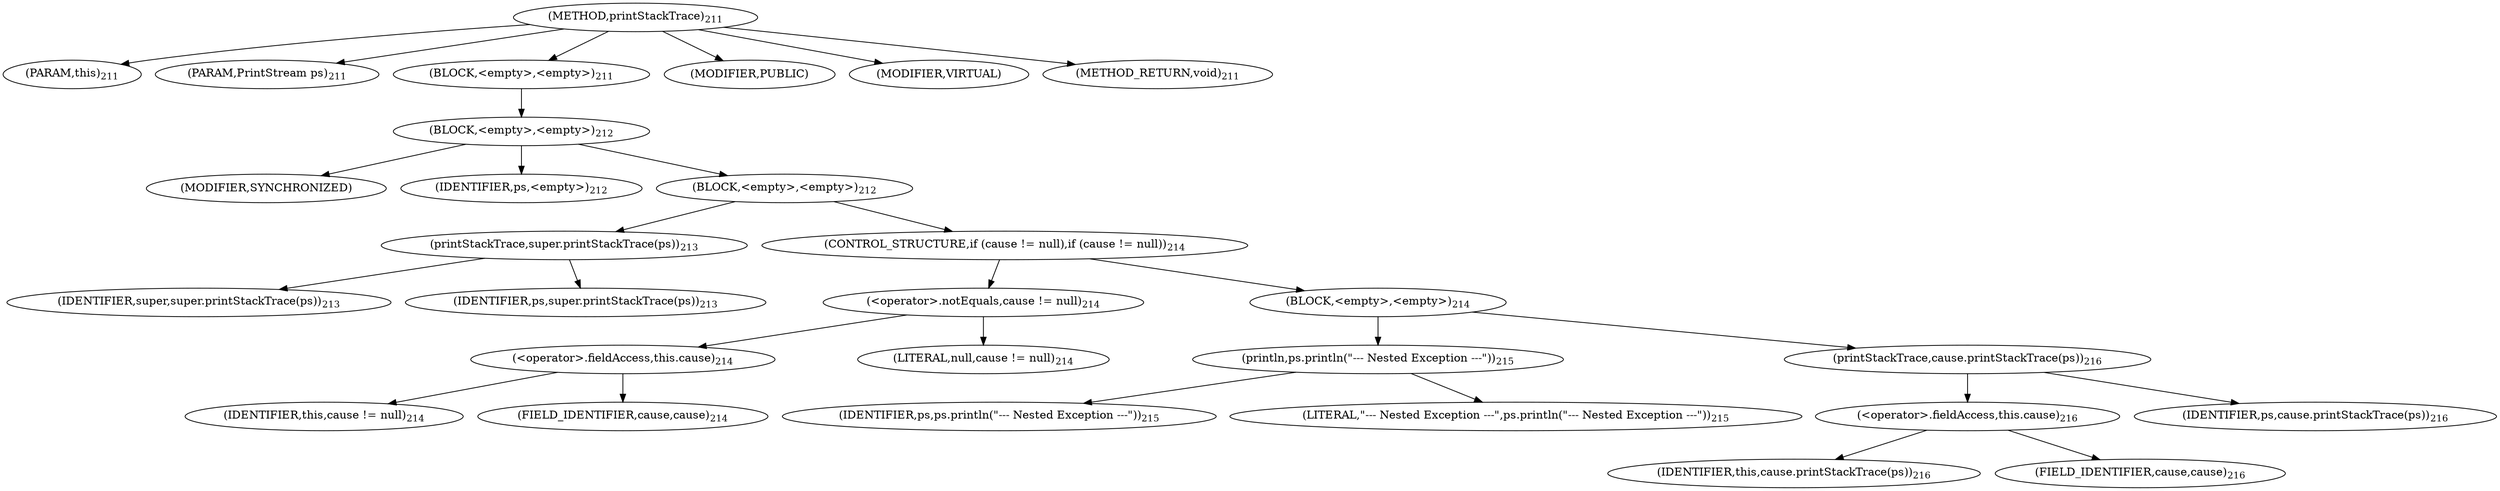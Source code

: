 digraph "printStackTrace" {  
"226" [label = <(METHOD,printStackTrace)<SUB>211</SUB>> ]
"227" [label = <(PARAM,this)<SUB>211</SUB>> ]
"228" [label = <(PARAM,PrintStream ps)<SUB>211</SUB>> ]
"229" [label = <(BLOCK,&lt;empty&gt;,&lt;empty&gt;)<SUB>211</SUB>> ]
"230" [label = <(BLOCK,&lt;empty&gt;,&lt;empty&gt;)<SUB>212</SUB>> ]
"231" [label = <(MODIFIER,SYNCHRONIZED)> ]
"232" [label = <(IDENTIFIER,ps,&lt;empty&gt;)<SUB>212</SUB>> ]
"233" [label = <(BLOCK,&lt;empty&gt;,&lt;empty&gt;)<SUB>212</SUB>> ]
"234" [label = <(printStackTrace,super.printStackTrace(ps))<SUB>213</SUB>> ]
"235" [label = <(IDENTIFIER,super,super.printStackTrace(ps))<SUB>213</SUB>> ]
"236" [label = <(IDENTIFIER,ps,super.printStackTrace(ps))<SUB>213</SUB>> ]
"237" [label = <(CONTROL_STRUCTURE,if (cause != null),if (cause != null))<SUB>214</SUB>> ]
"238" [label = <(&lt;operator&gt;.notEquals,cause != null)<SUB>214</SUB>> ]
"239" [label = <(&lt;operator&gt;.fieldAccess,this.cause)<SUB>214</SUB>> ]
"240" [label = <(IDENTIFIER,this,cause != null)<SUB>214</SUB>> ]
"241" [label = <(FIELD_IDENTIFIER,cause,cause)<SUB>214</SUB>> ]
"242" [label = <(LITERAL,null,cause != null)<SUB>214</SUB>> ]
"243" [label = <(BLOCK,&lt;empty&gt;,&lt;empty&gt;)<SUB>214</SUB>> ]
"244" [label = <(println,ps.println(&quot;--- Nested Exception ---&quot;))<SUB>215</SUB>> ]
"245" [label = <(IDENTIFIER,ps,ps.println(&quot;--- Nested Exception ---&quot;))<SUB>215</SUB>> ]
"246" [label = <(LITERAL,&quot;--- Nested Exception ---&quot;,ps.println(&quot;--- Nested Exception ---&quot;))<SUB>215</SUB>> ]
"247" [label = <(printStackTrace,cause.printStackTrace(ps))<SUB>216</SUB>> ]
"248" [label = <(&lt;operator&gt;.fieldAccess,this.cause)<SUB>216</SUB>> ]
"249" [label = <(IDENTIFIER,this,cause.printStackTrace(ps))<SUB>216</SUB>> ]
"250" [label = <(FIELD_IDENTIFIER,cause,cause)<SUB>216</SUB>> ]
"251" [label = <(IDENTIFIER,ps,cause.printStackTrace(ps))<SUB>216</SUB>> ]
"252" [label = <(MODIFIER,PUBLIC)> ]
"253" [label = <(MODIFIER,VIRTUAL)> ]
"254" [label = <(METHOD_RETURN,void)<SUB>211</SUB>> ]
  "226" -> "227" 
  "226" -> "228" 
  "226" -> "229" 
  "226" -> "252" 
  "226" -> "253" 
  "226" -> "254" 
  "229" -> "230" 
  "230" -> "231" 
  "230" -> "232" 
  "230" -> "233" 
  "233" -> "234" 
  "233" -> "237" 
  "234" -> "235" 
  "234" -> "236" 
  "237" -> "238" 
  "237" -> "243" 
  "238" -> "239" 
  "238" -> "242" 
  "239" -> "240" 
  "239" -> "241" 
  "243" -> "244" 
  "243" -> "247" 
  "244" -> "245" 
  "244" -> "246" 
  "247" -> "248" 
  "247" -> "251" 
  "248" -> "249" 
  "248" -> "250" 
}
